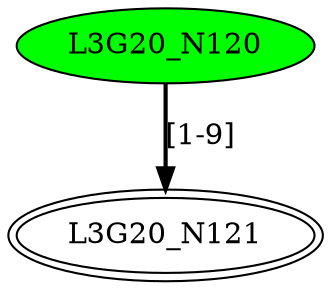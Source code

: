digraph G20{
"L3G20_N120" [style=filled,fillcolor=green];
"L3G20_N121" [peripheries=2];
"L3G20_N120"->"L3G20_N121" [style = bold, label = "[1-9]"];
}

